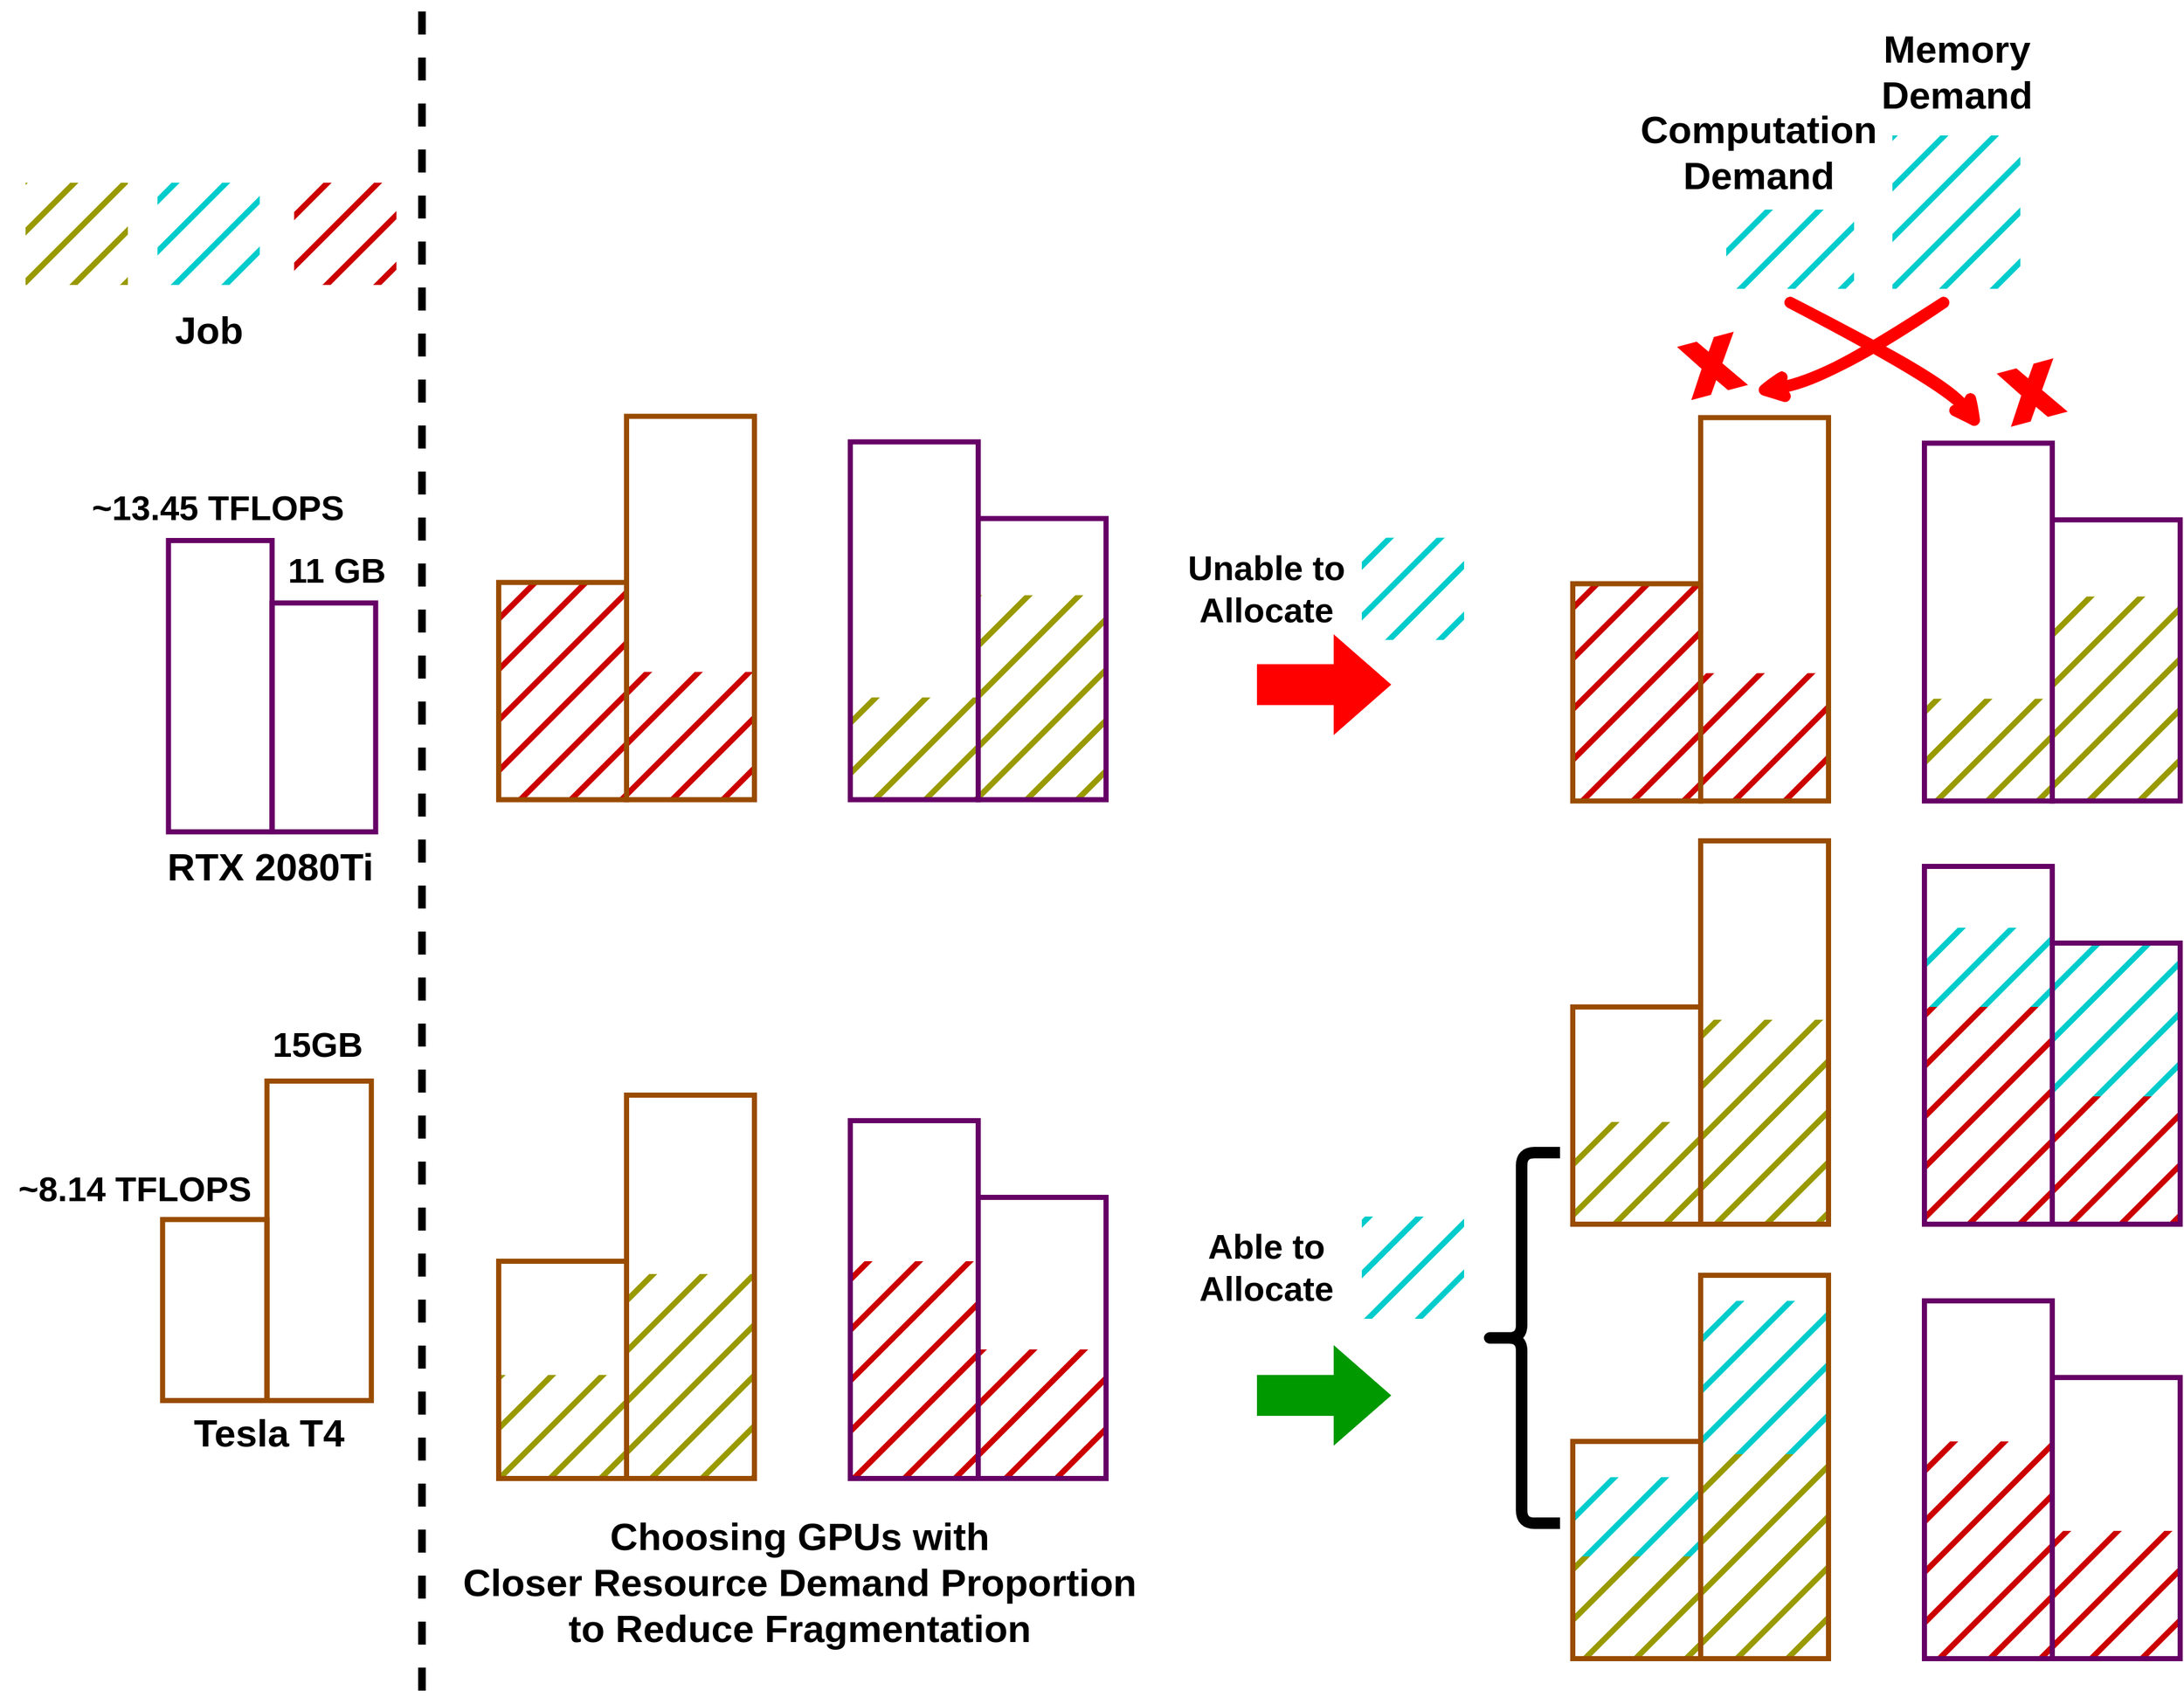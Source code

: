 <mxfile version="20.2.3" type="device"><diagram id="jOgqkO7fsP0xOH7pFkIX" name="第 1 页"><mxGraphModel dx="1783" dy="5549" grid="1" gridSize="10" guides="1" tooltips="1" connect="1" arrows="1" fold="1" page="1" pageScale="1" pageWidth="827" pageHeight="1169" math="0" shadow="0"><root><mxCell id="0"/><mxCell id="1" parent="0"/><mxCell id="PcUgP4oOOBcGrtsSLSnk-51" value="" style="rounded=0;whiteSpace=wrap;html=1;strokeWidth=3;fillColor=#999900;fontColor=#000000;strokeColor=none;fillStyle=hatch;container=0;fontStyle=1;fontFamily=Arail;fontSize=70;" parent="1" vertex="1"><mxGeometry x="2845" y="-2017.2" width="100" height="160" as="geometry"/></mxCell><mxCell id="PcUgP4oOOBcGrtsSLSnk-17" value="" style="rounded=0;whiteSpace=wrap;html=1;strokeWidth=4;fillColor=none;strokeColor=#660066;" parent="1" vertex="1"><mxGeometry x="2845" y="-2077.2" width="100" height="220" as="geometry"/></mxCell><mxCell id="PcUgP4oOOBcGrtsSLSnk-84" value="" style="rounded=0;whiteSpace=wrap;html=1;strokeWidth=3;fillColor=#CC0000;fontColor=#000000;strokeColor=none;fillStyle=hatch;container=0;fontStyle=1;fontFamily=Arail;fontSize=70;" parent="1" vertex="1"><mxGeometry x="2745.92" y="-1496.0" width="100" height="170" as="geometry"/></mxCell><mxCell id="PcUgP4oOOBcGrtsSLSnk-88" value="" style="rounded=0;whiteSpace=wrap;html=1;strokeWidth=3;fillColor=#CC0000;fontColor=#000000;strokeColor=none;fillStyle=hatch;container=0;fontStyle=1;fontFamily=Arail;fontSize=70;" parent="1" vertex="1"><mxGeometry x="2845.92" y="-1427.0" width="100" height="100" as="geometry"/></mxCell><mxCell id="PcUgP4oOOBcGrtsSLSnk-115" value="" style="rounded=0;whiteSpace=wrap;html=1;strokeWidth=3;fillColor=#999900;fontColor=#000000;strokeColor=none;fillStyle=hatch;container=0;fontStyle=1;fontFamily=Arail;fontSize=70;" parent="1" vertex="1"><mxGeometry x="2470" y="-1407" width="100" height="80" as="geometry"/></mxCell><mxCell id="PcUgP4oOOBcGrtsSLSnk-116" value="" style="rounded=0;whiteSpace=wrap;html=1;strokeWidth=3;fillColor=#999900;fontColor=#000000;strokeColor=none;fillStyle=hatch;container=0;fontStyle=1;fontFamily=Arail;fontSize=70;" parent="1" vertex="1"><mxGeometry x="2570" y="-1486" width="100" height="160" as="geometry"/></mxCell><mxCell id="PcUgP4oOOBcGrtsSLSnk-83" value="" style="rounded=0;whiteSpace=wrap;html=1;strokeWidth=4;fillColor=none;fillStyle=zigzag-line;strokeColor=#994C00;" parent="1" vertex="1"><mxGeometry x="2470" y="-1496.0" width="100" height="170" as="geometry"/></mxCell><mxCell id="PcUgP4oOOBcGrtsSLSnk-87" value="" style="rounded=0;whiteSpace=wrap;html=1;strokeWidth=4;fillColor=none;fillStyle=zigzag-line;strokeColor=#994C00;" parent="1" vertex="1"><mxGeometry x="2570" y="-1626.0" width="100" height="300" as="geometry"/></mxCell><mxCell id="PcUgP4oOOBcGrtsSLSnk-113" value="" style="rounded=0;whiteSpace=wrap;html=1;strokeWidth=4;fillColor=none;strokeColor=#660066;" parent="1" vertex="1"><mxGeometry x="2845" y="-1546.0" width="100" height="220" as="geometry"/></mxCell><mxCell id="PcUgP4oOOBcGrtsSLSnk-114" value="" style="rounded=0;whiteSpace=wrap;html=1;strokeWidth=4;fillColor=none;strokeColor=#660066;" parent="1" vertex="1"><mxGeometry x="2745" y="-1606.0" width="100" height="280" as="geometry"/></mxCell><mxCell id="PcUgP4oOOBcGrtsSLSnk-91" value="" style="rounded=0;whiteSpace=wrap;html=1;strokeWidth=3;fillColor=#00CCCC;fontColor=#000000;strokeColor=none;fillStyle=hatch;container=0;fontStyle=1;fontFamily=Arail;fontSize=70;" parent="1" vertex="1"><mxGeometry x="3685" y="-1745" width="100" height="120" as="geometry"/></mxCell><mxCell id="PcUgP4oOOBcGrtsSLSnk-99" value="" style="rounded=0;whiteSpace=wrap;html=1;strokeWidth=3;fillColor=#CC0000;fontColor=#000000;strokeColor=none;fillStyle=hatch;container=0;fontStyle=1;fontFamily=Arail;fontSize=70;" parent="1" vertex="1"><mxGeometry x="3685" y="-1625.0" width="100" height="100" as="geometry"/></mxCell><mxCell id="PcUgP4oOOBcGrtsSLSnk-100" value="" style="rounded=0;whiteSpace=wrap;html=1;strokeWidth=3;fillColor=#999900;fontColor=#000000;strokeColor=none;fillStyle=hatch;container=0;fontStyle=1;fontFamily=Arail;fontSize=70;" parent="1" vertex="1"><mxGeometry x="3310" y="-1605.0" width="100" height="80" as="geometry"/></mxCell><mxCell id="PcUgP4oOOBcGrtsSLSnk-102" value="" style="rounded=0;whiteSpace=wrap;html=1;strokeWidth=3;fillColor=#00CCCC;fontColor=#000000;strokeColor=none;fillStyle=hatch;container=0;fontStyle=1;fontFamily=Arail;fontSize=70;" parent="1" vertex="1"><mxGeometry x="3585" y="-1757" width="100" height="62" as="geometry"/></mxCell><mxCell id="PcUgP4oOOBcGrtsSLSnk-117" value="" style="rounded=0;whiteSpace=wrap;html=1;strokeWidth=3;fillColor=#999900;fontColor=#000000;strokeColor=none;fillStyle=hatch;container=0;fontStyle=1;fontFamily=Arail;fontSize=70;" parent="1" vertex="1"><mxGeometry x="3410" y="-1685" width="100" height="160" as="geometry"/></mxCell><mxCell id="PcUgP4oOOBcGrtsSLSnk-120" value="" style="rounded=0;whiteSpace=wrap;html=1;strokeWidth=3;fillColor=#00CCCC;fontColor=#000000;strokeColor=none;fillStyle=hatch;container=0;fontStyle=1;fontFamily=Arail;fontSize=70;" parent="1" vertex="1"><mxGeometry x="3410" y="-1465" width="100" height="120" as="geometry"/></mxCell><mxCell id="PcUgP4oOOBcGrtsSLSnk-124" value="" style="rounded=0;whiteSpace=wrap;html=1;strokeWidth=3;fillColor=#CC0000;fontColor=#000000;strokeColor=none;fillStyle=hatch;container=0;fontStyle=1;fontFamily=Arail;fontSize=70;" parent="1" vertex="1"><mxGeometry x="3685" y="-1285.0" width="100" height="100" as="geometry"/></mxCell><mxCell id="PcUgP4oOOBcGrtsSLSnk-125" value="" style="rounded=0;whiteSpace=wrap;html=1;strokeWidth=3;fillColor=#999900;fontColor=#000000;strokeColor=none;fillStyle=hatch;container=0;fontStyle=1;fontFamily=Arail;fontSize=70;" parent="1" vertex="1"><mxGeometry x="3310" y="-1265.0" width="100" height="80" as="geometry"/></mxCell><mxCell id="PcUgP4oOOBcGrtsSLSnk-126" value="" style="rounded=0;whiteSpace=wrap;html=1;strokeWidth=3;fillColor=#00CCCC;fontColor=#000000;strokeColor=none;fillStyle=hatch;container=0;fontStyle=1;fontFamily=Arail;fontSize=70;" parent="1" vertex="1"><mxGeometry x="3310" y="-1327" width="100" height="62" as="geometry"/></mxCell><mxCell id="PcUgP4oOOBcGrtsSLSnk-127" value="" style="rounded=0;whiteSpace=wrap;html=1;strokeWidth=3;fillColor=#999900;fontColor=#000000;strokeColor=none;fillStyle=hatch;container=0;fontStyle=1;fontFamily=Arail;fontSize=70;" parent="1" vertex="1"><mxGeometry x="3410" y="-1345" width="100" height="160" as="geometry"/></mxCell><mxCell id="PcUgP4oOOBcGrtsSLSnk-47" value="" style="rounded=0;whiteSpace=wrap;html=1;strokeWidth=3;fillColor=#CC0000;fontColor=#000000;strokeColor=none;fillStyle=hatch;container=0;fontStyle=1;fontFamily=Arail;fontSize=70;" parent="1" vertex="1"><mxGeometry x="2470" y="-2027.2" width="100" height="170" as="geometry"/></mxCell><mxCell id="PcUgP4oOOBcGrtsSLSnk-48" value="" style="rounded=0;whiteSpace=wrap;html=1;strokeWidth=3;fillColor=#CC0000;fontColor=#000000;strokeColor=none;fillStyle=hatch;container=0;fontStyle=1;fontFamily=Arail;fontSize=70;" parent="1" vertex="1"><mxGeometry x="2570" y="-1957.2" width="100" height="100" as="geometry"/></mxCell><mxCell id="PcUgP4oOOBcGrtsSLSnk-50" value="" style="rounded=0;whiteSpace=wrap;html=1;strokeWidth=3;fillColor=#999900;fontColor=#000000;strokeColor=none;fillStyle=hatch;container=0;fontStyle=1;fontFamily=Arail;fontSize=70;" parent="1" vertex="1"><mxGeometry x="2745" y="-1937.2" width="100" height="80" as="geometry"/></mxCell><mxCell id="PcUgP4oOOBcGrtsSLSnk-65" value="" style="rounded=0;whiteSpace=wrap;html=1;strokeWidth=3;fillColor=#CC0000;fontColor=#000000;strokeColor=none;fillStyle=hatch;container=0;fontStyle=1;fontFamily=Arail;fontSize=70;" parent="1" vertex="1"><mxGeometry x="3310" y="-2026.2" width="100" height="170" as="geometry"/></mxCell><mxCell id="PcUgP4oOOBcGrtsSLSnk-69" value="" style="rounded=0;whiteSpace=wrap;html=1;strokeWidth=3;fillColor=#CC0000;fontColor=#000000;strokeColor=none;fillStyle=hatch;container=0;fontStyle=1;fontFamily=Arail;fontSize=70;" parent="1" vertex="1"><mxGeometry x="3410" y="-1956.2" width="100" height="100" as="geometry"/></mxCell><mxCell id="PcUgP4oOOBcGrtsSLSnk-70" value="" style="rounded=0;whiteSpace=wrap;html=1;strokeWidth=3;fillColor=#999900;fontColor=#000000;strokeColor=none;fillStyle=hatch;container=0;fontStyle=1;fontFamily=Arail;fontSize=70;" parent="1" vertex="1"><mxGeometry x="3585" y="-1936.2" width="100" height="80" as="geometry"/></mxCell><mxCell id="PcUgP4oOOBcGrtsSLSnk-71" value="" style="rounded=0;whiteSpace=wrap;html=1;strokeWidth=3;fillColor=#999900;fontColor=#000000;strokeColor=none;fillStyle=hatch;container=0;fontStyle=1;fontFamily=Arail;fontSize=70;" parent="1" vertex="1"><mxGeometry x="3685" y="-2016.2" width="100" height="160" as="geometry"/></mxCell><mxCell id="PcUgP4oOOBcGrtsSLSnk-97" value="" style="rounded=0;whiteSpace=wrap;html=1;strokeWidth=4;fillColor=none;strokeColor=#660066;" parent="1" vertex="1"><mxGeometry x="3685" y="-1745.0" width="100" height="220" as="geometry"/></mxCell><mxCell id="PcUgP4oOOBcGrtsSLSnk-68" value="" style="rounded=0;whiteSpace=wrap;html=1;strokeWidth=4;fillColor=none;fillStyle=zigzag-line;strokeColor=#994C00;" parent="1" vertex="1"><mxGeometry x="3410" y="-2156.2" width="100" height="300" as="geometry"/></mxCell><mxCell id="PcUgP4oOOBcGrtsSLSnk-12" value="" style="rounded=0;whiteSpace=wrap;html=1;strokeWidth=4;fillColor=none;fillStyle=zigzag-line;strokeColor=#994C00;" parent="1" vertex="1"><mxGeometry x="2470" y="-2027.2" width="100" height="170" as="geometry"/></mxCell><mxCell id="PcUgP4oOOBcGrtsSLSnk-46" value="" style="rounded=0;whiteSpace=wrap;html=1;strokeWidth=3;fillColor=#999900;fontColor=#000000;strokeColor=none;fillStyle=hatch;container=0;fontStyle=1;fontFamily=Arail;fontSize=70;" parent="1" vertex="1"><mxGeometry x="2100" y="-2340.0" width="80" height="80" as="geometry"/></mxCell><mxCell id="PcUgP4oOOBcGrtsSLSnk-18" value="" style="rounded=0;whiteSpace=wrap;html=1;strokeWidth=4;fillColor=none;strokeColor=#660066;" parent="1" vertex="1"><mxGeometry x="2745" y="-2137.2" width="100" height="280" as="geometry"/></mxCell><mxCell id="PcUgP4oOOBcGrtsSLSnk-16" value="" style="rounded=0;whiteSpace=wrap;html=1;strokeWidth=4;fillColor=none;fillStyle=zigzag-line;strokeColor=#994C00;" parent="1" vertex="1"><mxGeometry x="2570" y="-2157.2" width="100" height="300" as="geometry"/></mxCell><mxCell id="PcUgP4oOOBcGrtsSLSnk-19" value="" style="html=1;shadow=0;dashed=0;align=center;verticalAlign=middle;shape=mxgraph.arrows2.arrow;dy=0.6;dx=40;notch=0;sketch=0;fillStyle=solid;fontSize=28;strokeColor=#009900;strokeWidth=4;fillColor=#009900;" parent="1" vertex="1"><mxGeometry x="3065" y="-1426" width="100" height="70" as="geometry"/></mxCell><mxCell id="PcUgP4oOOBcGrtsSLSnk-25" value="" style="endArrow=none;dashed=1;html=1;rounded=0;fontSize=70;strokeColor=#000000;strokeWidth=6;" parent="1" edge="1"><mxGeometry width="50" height="50" relative="1" as="geometry"><mxPoint x="2410" y="-1160" as="sourcePoint"/><mxPoint x="2410" y="-2480" as="targetPoint"/></mxGeometry></mxCell><mxCell id="PcUgP4oOOBcGrtsSLSnk-27" value="" style="group" parent="1" vertex="1" connectable="0"><mxGeometry x="2149" y="-2140" width="266.76" height="404.64" as="geometry"/></mxCell><mxCell id="PcUgP4oOOBcGrtsSLSnk-33" value="" style="group" parent="PcUgP4oOOBcGrtsSLSnk-27" vertex="1" connectable="0"><mxGeometry x="58.16" y="503" width="163.24" height="250" as="geometry"/></mxCell><mxCell id="PcUgP4oOOBcGrtsSLSnk-34" value="" style="rounded=0;whiteSpace=wrap;html=1;strokeWidth=4;fillColor=none;fillStyle=zigzag-line;strokeColor=#994C00;" parent="PcUgP4oOOBcGrtsSLSnk-33" vertex="1"><mxGeometry y="108.333" width="81.62" height="141.667" as="geometry"/></mxCell><mxCell id="PcUgP4oOOBcGrtsSLSnk-35" value="" style="rounded=0;whiteSpace=wrap;html=1;strokeWidth=4;fillColor=none;fillStyle=zigzag-line;strokeColor=#994C00;" parent="PcUgP4oOOBcGrtsSLSnk-33" vertex="1"><mxGeometry x="81.62" width="81.62" height="250" as="geometry"/></mxCell><mxCell id="PcUgP4oOOBcGrtsSLSnk-28" value="&lt;span style=&quot;font-weight: 700; font-size: 27px;&quot;&gt;~13.45 TFLOPS&lt;/span&gt;" style="text;html=1;align=center;verticalAlign=middle;resizable=0;points=[];autosize=1;strokeColor=none;fillColor=none;fontSize=27;" parent="PcUgP4oOOBcGrtsSLSnk-27" vertex="1"><mxGeometry x="-9.002" y="29.997" width="220" height="50" as="geometry"/></mxCell><mxCell id="PcUgP4oOOBcGrtsSLSnk-29" value="RTX 2080Ti&lt;br style=&quot;font-size: 30px;&quot;&gt;&amp;nbsp;" style="text;html=1;align=center;verticalAlign=middle;resizable=0;points=[];autosize=1;strokeColor=none;fillColor=none;fontSize=30;fontStyle=1" parent="PcUgP4oOOBcGrtsSLSnk-27" vertex="1"><mxGeometry x="51.999" y="307.971" width="180" height="90" as="geometry"/></mxCell><mxCell id="PcUgP4oOOBcGrtsSLSnk-30" value="" style="rounded=0;whiteSpace=wrap;html=1;strokeWidth=4;fillColor=none;strokeColor=#660066;" parent="PcUgP4oOOBcGrtsSLSnk-27" vertex="1"><mxGeometry x="62.759" y="79.996" width="81.013" height="227.971" as="geometry"/></mxCell><mxCell id="PcUgP4oOOBcGrtsSLSnk-31" value="" style="rounded=0;whiteSpace=wrap;html=1;strokeWidth=4;fillColor=none;strokeColor=#660066;" parent="PcUgP4oOOBcGrtsSLSnk-27" vertex="1"><mxGeometry x="143.772" y="128.847" width="81.013" height="179.12" as="geometry"/></mxCell><mxCell id="PcUgP4oOOBcGrtsSLSnk-32" value="&lt;span style=&quot;font-weight: 700; font-size: 27px;&quot;&gt;11 GB&lt;/span&gt;" style="text;html=1;align=center;verticalAlign=middle;resizable=0;points=[];autosize=1;strokeColor=none;fillColor=none;fontSize=27;" parent="PcUgP4oOOBcGrtsSLSnk-27" vertex="1"><mxGeometry x="143.773" y="78.846" width="100" height="50" as="geometry"/></mxCell><mxCell id="PcUgP4oOOBcGrtsSLSnk-36" value="Job" style="text;html=1;align=center;verticalAlign=middle;resizable=0;points=[];autosize=1;strokeColor=none;fillColor=none;fontSize=30;fontStyle=1" parent="1" vertex="1"><mxGeometry x="2203" y="-2250" width="80" height="50" as="geometry"/></mxCell><mxCell id="PcUgP4oOOBcGrtsSLSnk-37" value="&lt;font style=&quot;font-size: 30px;&quot;&gt;&lt;b style=&quot;font-size: 30px;&quot;&gt;Tesla T4&lt;/b&gt;&lt;/font&gt;" style="text;html=1;align=center;verticalAlign=middle;resizable=0;points=[];autosize=1;strokeColor=none;fillColor=none;fontSize=30;" parent="1" vertex="1"><mxGeometry x="2220.163" y="-1387.037" width="140" height="50" as="geometry"/></mxCell><mxCell id="PcUgP4oOOBcGrtsSLSnk-38" value="&lt;span style=&quot;font-size: 27px;&quot;&gt;15GB&lt;/span&gt;" style="text;html=1;align=center;verticalAlign=middle;resizable=0;points=[];autosize=1;strokeColor=none;fillColor=none;fontSize=27;fontStyle=1" parent="1" vertex="1"><mxGeometry x="2283.159" y="-1690" width="90" height="50" as="geometry"/></mxCell><mxCell id="PcUgP4oOOBcGrtsSLSnk-39" value="&lt;span style=&quot;font-size: 27px;&quot;&gt;~8.14 TFLOPS&lt;/span&gt;" style="text;html=1;align=center;verticalAlign=middle;resizable=0;points=[];autosize=1;strokeColor=none;fillColor=none;fontSize=27;fontStyle=1" parent="1" vertex="1"><mxGeometry x="2080.0" y="-1576.999" width="210" height="50" as="geometry"/></mxCell><mxCell id="PcUgP4oOOBcGrtsSLSnk-42" value="" style="rounded=0;whiteSpace=wrap;html=1;strokeWidth=3;fillColor=#CC0000;fontColor=#000000;strokeColor=none;fillStyle=hatch;container=0;fontStyle=1;fontFamily=Arail;fontSize=70;" parent="1" vertex="1"><mxGeometry x="2310" y="-2340.0" width="80" height="80" as="geometry"/></mxCell><mxCell id="PcUgP4oOOBcGrtsSLSnk-44" value="" style="rounded=0;whiteSpace=wrap;html=1;strokeWidth=3;fillColor=#00CCCC;fontColor=#000000;strokeColor=none;fillStyle=hatch;container=0;fontStyle=1;fontFamily=Arail;fontSize=70;" parent="1" vertex="1"><mxGeometry x="2203.16" y="-2340" width="80" height="80" as="geometry"/></mxCell><mxCell id="PcUgP4oOOBcGrtsSLSnk-52" value="" style="rounded=0;whiteSpace=wrap;html=1;strokeWidth=3;fillColor=#00CCCC;fontColor=#000000;strokeColor=none;fillStyle=hatch;container=0;fontStyle=1;fontFamily=Arail;fontSize=70;" parent="1" vertex="1"><mxGeometry x="3560" y="-2377" width="100" height="120" as="geometry"/></mxCell><mxCell id="PcUgP4oOOBcGrtsSLSnk-61" value="" style="html=1;shadow=0;dashed=0;align=center;verticalAlign=middle;shape=mxgraph.arrows2.arrow;dy=0.6;dx=40;notch=0;sketch=0;fillStyle=solid;fontSize=28;strokeColor=#FF0000;strokeWidth=4;fillColor=#FF0000;" parent="1" vertex="1"><mxGeometry x="3065" y="-1982.2" width="100" height="70" as="geometry"/></mxCell><mxCell id="PcUgP4oOOBcGrtsSLSnk-62" value="Unable to&lt;br&gt;Allocate" style="text;html=1;align=center;verticalAlign=middle;resizable=0;points=[];autosize=1;strokeColor=none;fillColor=none;fontSize=27;fontStyle=1" parent="1" vertex="1"><mxGeometry x="2995" y="-2062.2" width="150" height="80" as="geometry"/></mxCell><mxCell id="PcUgP4oOOBcGrtsSLSnk-63" value="" style="rounded=0;whiteSpace=wrap;html=1;strokeWidth=3;fillColor=#00CCCC;fontColor=#000000;strokeColor=none;fillStyle=hatch;container=0;fontStyle=1;fontFamily=Arail;fontSize=70;" parent="1" vertex="1"><mxGeometry x="3145" y="-2062.2" width="80" height="80" as="geometry"/></mxCell><mxCell id="PcUgP4oOOBcGrtsSLSnk-64" value="" style="rounded=0;whiteSpace=wrap;html=1;strokeWidth=4;fillColor=none;fillStyle=zigzag-line;strokeColor=#994C00;" parent="1" vertex="1"><mxGeometry x="3310" y="-2026.2" width="100" height="170" as="geometry"/></mxCell><mxCell id="PcUgP4oOOBcGrtsSLSnk-66" value="" style="rounded=0;whiteSpace=wrap;html=1;strokeWidth=4;fillColor=none;strokeColor=#660066;" parent="1" vertex="1"><mxGeometry x="3685" y="-2076.2" width="100" height="220" as="geometry"/></mxCell><mxCell id="PcUgP4oOOBcGrtsSLSnk-67" value="" style="rounded=0;whiteSpace=wrap;html=1;strokeWidth=4;fillColor=none;strokeColor=#660066;" parent="1" vertex="1"><mxGeometry x="3585" y="-2136.2" width="100" height="280" as="geometry"/></mxCell><mxCell id="PcUgP4oOOBcGrtsSLSnk-72" value="" style="rounded=0;whiteSpace=wrap;html=1;strokeWidth=3;fillColor=#00CCCC;fontColor=#000000;strokeColor=none;fillStyle=hatch;container=0;fontStyle=1;fontFamily=Arail;fontSize=70;" parent="1" vertex="1"><mxGeometry x="3430" y="-2319" width="100" height="62" as="geometry"/></mxCell><mxCell id="PcUgP4oOOBcGrtsSLSnk-73" value="" style="endArrow=none;html=1;fontSize=28;strokeWidth=9;curved=1;sketch=1;strokeColor=#FF0000;startArrow=classic;startFill=1;" parent="1" edge="1"><mxGeometry width="50" height="50" relative="1" as="geometry"><mxPoint x="3450" y="-2176.2" as="sourcePoint"/><mxPoint x="3600" y="-2246.2" as="targetPoint"/><Array as="points"><mxPoint x="3510" y="-2186.2"/></Array></mxGeometry></mxCell><mxCell id="PcUgP4oOOBcGrtsSLSnk-74" value="" style="verticalLabelPosition=bottom;verticalAlign=top;html=1;shape=mxgraph.basic.x;fillStyle=solid;fontSize=28;strokeColor=#FF0000;strokeWidth=4;fillColor=#FF0000;sketch=0;rotation=-15;" parent="1" vertex="1"><mxGeometry x="3400" y="-2216.2" width="38.41" height="39.14" as="geometry"/></mxCell><mxCell id="PcUgP4oOOBcGrtsSLSnk-76" value="" style="endArrow=none;html=1;fontSize=28;strokeWidth=9;curved=1;sketch=1;strokeColor=#FF0000;startArrow=classic;startFill=1;" parent="1" edge="1"><mxGeometry width="50" height="50" relative="1" as="geometry"><mxPoint x="3630" y="-2146.2" as="sourcePoint"/><mxPoint x="3480" y="-2246.2" as="targetPoint"/><Array as="points"><mxPoint x="3600" y="-2186.2"/></Array></mxGeometry></mxCell><mxCell id="PcUgP4oOOBcGrtsSLSnk-78" value="" style="verticalLabelPosition=bottom;verticalAlign=top;html=1;shape=mxgraph.basic.x;fillStyle=solid;fontSize=28;strokeColor=#FF0000;strokeWidth=4;fillColor=#FF0000;sketch=0;rotation=-15;" parent="1" vertex="1"><mxGeometry x="3650" y="-2195.34" width="38.41" height="39.14" as="geometry"/></mxCell><mxCell id="PcUgP4oOOBcGrtsSLSnk-80" value="Computation&lt;br&gt;Demand" style="text;html=1;align=center;verticalAlign=middle;resizable=0;points=[];autosize=1;strokeColor=none;fillColor=none;fontSize=30;fontStyle=1" parent="1" vertex="1"><mxGeometry x="3350" y="-2409" width="210" height="90" as="geometry"/></mxCell><mxCell id="PcUgP4oOOBcGrtsSLSnk-81" value="&lt;font style=&quot;font-size: 30px;&quot;&gt;Memory&lt;br&gt;Demand&lt;/font&gt;" style="text;html=1;align=center;verticalAlign=middle;resizable=0;points=[];autosize=1;strokeColor=none;fillColor=none;fontStyle=1" parent="1" vertex="1"><mxGeometry x="3540" y="-2471.8" width="140" height="90" as="geometry"/></mxCell><mxCell id="PcUgP4oOOBcGrtsSLSnk-82" value="" style="rounded=0;whiteSpace=wrap;html=1;strokeWidth=4;fillColor=none;fillStyle=zigzag-line;strokeColor=#994C00;" parent="1" vertex="1"><mxGeometry x="3410" y="-1825.0" width="100" height="300" as="geometry"/></mxCell><mxCell id="PcUgP4oOOBcGrtsSLSnk-93" value="Able to&lt;br&gt;Allocate" style="text;html=1;align=center;verticalAlign=middle;resizable=0;points=[];autosize=1;strokeColor=none;fillColor=none;fontSize=27;fontStyle=1" parent="1" vertex="1"><mxGeometry x="3005" y="-1531.0" width="130" height="80" as="geometry"/></mxCell><mxCell id="PcUgP4oOOBcGrtsSLSnk-94" value="" style="rounded=0;whiteSpace=wrap;html=1;strokeWidth=3;fillColor=#00CCCC;fontColor=#000000;strokeColor=none;fillStyle=hatch;container=0;fontStyle=1;fontFamily=Arail;fontSize=70;" parent="1" vertex="1"><mxGeometry x="3145" y="-1531.0" width="80" height="80" as="geometry"/></mxCell><mxCell id="PcUgP4oOOBcGrtsSLSnk-95" value="" style="rounded=0;whiteSpace=wrap;html=1;strokeWidth=4;fillColor=none;fillStyle=zigzag-line;strokeColor=#994C00;" parent="1" vertex="1"><mxGeometry x="3310" y="-1695.0" width="100" height="170" as="geometry"/></mxCell><mxCell id="PcUgP4oOOBcGrtsSLSnk-96" value="" style="rounded=0;whiteSpace=wrap;html=1;strokeWidth=3;fillColor=#CC0000;fontColor=#000000;strokeColor=none;fillStyle=hatch;container=0;fontStyle=1;fontFamily=Arail;fontSize=70;" parent="1" vertex="1"><mxGeometry x="3585" y="-1695.0" width="100" height="170" as="geometry"/></mxCell><mxCell id="PcUgP4oOOBcGrtsSLSnk-98" value="" style="rounded=0;whiteSpace=wrap;html=1;strokeWidth=4;fillColor=none;strokeColor=#660066;" parent="1" vertex="1"><mxGeometry x="3585" y="-1805.0" width="100" height="280" as="geometry"/></mxCell><mxCell id="PcUgP4oOOBcGrtsSLSnk-118" value="" style="rounded=0;whiteSpace=wrap;html=1;strokeWidth=4;fillColor=none;strokeColor=#660066;" parent="1" vertex="1"><mxGeometry x="3685" y="-1405.0" width="100" height="220" as="geometry"/></mxCell><mxCell id="PcUgP4oOOBcGrtsSLSnk-119" value="" style="rounded=0;whiteSpace=wrap;html=1;strokeWidth=4;fillColor=none;fillStyle=zigzag-line;strokeColor=#994C00;" parent="1" vertex="1"><mxGeometry x="3410" y="-1485.0" width="100" height="300" as="geometry"/></mxCell><mxCell id="PcUgP4oOOBcGrtsSLSnk-121" value="" style="rounded=0;whiteSpace=wrap;html=1;strokeWidth=4;fillColor=none;fillStyle=zigzag-line;strokeColor=#994C00;" parent="1" vertex="1"><mxGeometry x="3310" y="-1355.0" width="100" height="170" as="geometry"/></mxCell><mxCell id="PcUgP4oOOBcGrtsSLSnk-122" value="" style="rounded=0;whiteSpace=wrap;html=1;strokeWidth=3;fillColor=#CC0000;fontColor=#000000;strokeColor=none;fillStyle=hatch;container=0;fontStyle=1;fontFamily=Arail;fontSize=70;" parent="1" vertex="1"><mxGeometry x="3585" y="-1355.0" width="100" height="170" as="geometry"/></mxCell><mxCell id="PcUgP4oOOBcGrtsSLSnk-123" value="" style="rounded=0;whiteSpace=wrap;html=1;strokeWidth=4;fillColor=none;strokeColor=#660066;" parent="1" vertex="1"><mxGeometry x="3585" y="-1465.0" width="100" height="280" as="geometry"/></mxCell><mxCell id="PcUgP4oOOBcGrtsSLSnk-129" value="" style="shape=curlyBracket;whiteSpace=wrap;html=1;rounded=1;fontSize=30;strokeWidth=9;" parent="1" vertex="1"><mxGeometry x="3240" y="-1581" width="60" height="290" as="geometry"/></mxCell><mxCell id="OxEzhde1-8_nAFSh6OIL-1" value="Choosing GPUs with&lt;br&gt;Closer Resource Demand Proportion &lt;br&gt;to Reduce Fragmentation" style="text;html=1;align=center;verticalAlign=middle;resizable=0;points=[];autosize=1;strokeColor=none;fillColor=none;fontSize=30;fontStyle=1" vertex="1" parent="1"><mxGeometry x="2430" y="-1305.0" width="550" height="120" as="geometry"/></mxCell></root></mxGraphModel></diagram></mxfile>